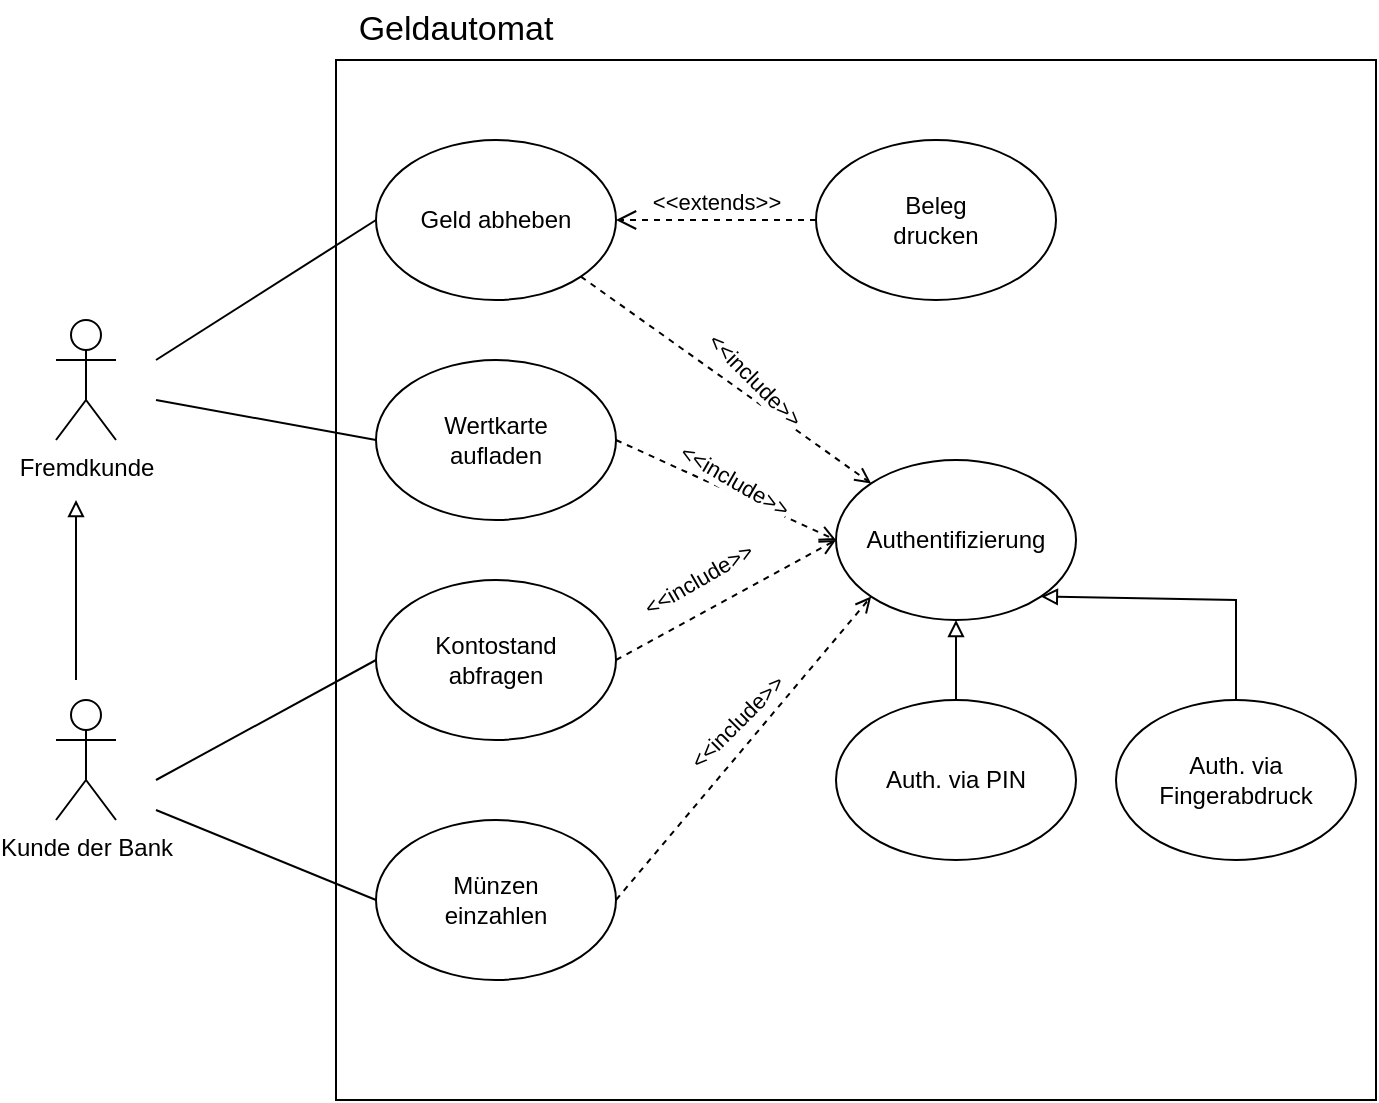 <mxfile version="21.3.6" type="github">
  <diagram name="Page-1" id="gAX0Il3V1zklaxEsGevS">
    <mxGraphModel dx="1434" dy="759" grid="1" gridSize="10" guides="1" tooltips="1" connect="1" arrows="1" fold="1" page="1" pageScale="1" pageWidth="1169" pageHeight="1654" math="0" shadow="0">
      <root>
        <mxCell id="0" />
        <mxCell id="1" parent="0" />
        <mxCell id="dHnmzTekAXNQmGNRK_qX-1" value="Kunde der Bank" style="shape=umlActor;verticalLabelPosition=bottom;verticalAlign=top;html=1;outlineConnect=0;" vertex="1" parent="1">
          <mxGeometry x="70" y="470" width="30" height="60" as="geometry" />
        </mxCell>
        <mxCell id="dHnmzTekAXNQmGNRK_qX-4" value="" style="whiteSpace=wrap;html=1;aspect=fixed;" vertex="1" parent="1">
          <mxGeometry x="210" y="150" width="520" height="520" as="geometry" />
        </mxCell>
        <mxCell id="dHnmzTekAXNQmGNRK_qX-5" value="&lt;font style=&quot;font-size: 17px;&quot;&gt;Geldautomat&lt;/font&gt;" style="text;html=1;strokeColor=none;fillColor=none;align=center;verticalAlign=middle;whiteSpace=wrap;rounded=0;" vertex="1" parent="1">
          <mxGeometry x="240" y="120" width="60" height="30" as="geometry" />
        </mxCell>
        <mxCell id="dHnmzTekAXNQmGNRK_qX-6" value="Geld abheben" style="ellipse;whiteSpace=wrap;html=1;" vertex="1" parent="1">
          <mxGeometry x="230" y="190" width="120" height="80" as="geometry" />
        </mxCell>
        <mxCell id="dHnmzTekAXNQmGNRK_qX-7" value="&lt;div&gt;Wertkarte&lt;/div&gt;&lt;div&gt;aufladen&lt;br&gt;&lt;/div&gt;" style="ellipse;whiteSpace=wrap;html=1;" vertex="1" parent="1">
          <mxGeometry x="230" y="300" width="120" height="80" as="geometry" />
        </mxCell>
        <mxCell id="dHnmzTekAXNQmGNRK_qX-8" value="&lt;div&gt;Kontostand&lt;/div&gt;&lt;div&gt;abfragen&lt;br&gt;&lt;/div&gt;" style="ellipse;whiteSpace=wrap;html=1;" vertex="1" parent="1">
          <mxGeometry x="230" y="410" width="120" height="80" as="geometry" />
        </mxCell>
        <mxCell id="dHnmzTekAXNQmGNRK_qX-9" value="&lt;div&gt;Münzen&lt;/div&gt;&lt;div&gt;einzahlen&lt;br&gt;&lt;/div&gt;" style="ellipse;whiteSpace=wrap;html=1;" vertex="1" parent="1">
          <mxGeometry x="230" y="530" width="120" height="80" as="geometry" />
        </mxCell>
        <mxCell id="dHnmzTekAXNQmGNRK_qX-10" value="&lt;div&gt;Beleg&lt;/div&gt;&lt;div&gt;drucken&lt;br&gt;&lt;/div&gt;" style="ellipse;whiteSpace=wrap;html=1;" vertex="1" parent="1">
          <mxGeometry x="450" y="190" width="120" height="80" as="geometry" />
        </mxCell>
        <mxCell id="dHnmzTekAXNQmGNRK_qX-12" value="&amp;lt;&amp;lt;extends&amp;gt;&amp;gt;" style="html=1;verticalAlign=bottom;endArrow=open;dashed=1;endSize=8;edgeStyle=elbowEdgeStyle;elbow=vertical;curved=0;rounded=0;entryX=1;entryY=0.5;entryDx=0;entryDy=0;exitX=0;exitY=0.5;exitDx=0;exitDy=0;" edge="1" parent="1" source="dHnmzTekAXNQmGNRK_qX-10" target="dHnmzTekAXNQmGNRK_qX-6">
          <mxGeometry x="0.006" relative="1" as="geometry">
            <mxPoint x="520" y="340" as="sourcePoint" />
            <mxPoint x="440" y="340" as="targetPoint" />
            <mxPoint as="offset" />
          </mxGeometry>
        </mxCell>
        <mxCell id="dHnmzTekAXNQmGNRK_qX-16" value="" style="endArrow=none;html=1;rounded=0;entryX=0;entryY=0.5;entryDx=0;entryDy=0;" edge="1" parent="1" target="dHnmzTekAXNQmGNRK_qX-8">
          <mxGeometry width="50" height="50" relative="1" as="geometry">
            <mxPoint x="120" y="510" as="sourcePoint" />
            <mxPoint x="170" y="460" as="targetPoint" />
          </mxGeometry>
        </mxCell>
        <mxCell id="dHnmzTekAXNQmGNRK_qX-17" value="" style="endArrow=none;html=1;rounded=0;entryX=0;entryY=0.5;entryDx=0;entryDy=0;" edge="1" parent="1" target="dHnmzTekAXNQmGNRK_qX-9">
          <mxGeometry width="50" height="50" relative="1" as="geometry">
            <mxPoint x="120" y="525" as="sourcePoint" />
            <mxPoint x="170" y="475" as="targetPoint" />
          </mxGeometry>
        </mxCell>
        <mxCell id="dHnmzTekAXNQmGNRK_qX-18" value="Authentifizierung" style="ellipse;whiteSpace=wrap;html=1;" vertex="1" parent="1">
          <mxGeometry x="460" y="350" width="120" height="80" as="geometry" />
        </mxCell>
        <mxCell id="dHnmzTekAXNQmGNRK_qX-23" value="" style="endArrow=open;html=1;rounded=0;exitX=1;exitY=0.5;exitDx=0;exitDy=0;entryX=0;entryY=1;entryDx=0;entryDy=0;dashed=1;endFill=0;" edge="1" parent="1" source="dHnmzTekAXNQmGNRK_qX-9" target="dHnmzTekAXNQmGNRK_qX-18">
          <mxGeometry width="50" height="50" relative="1" as="geometry">
            <mxPoint x="380" y="570" as="sourcePoint" />
            <mxPoint x="430" y="520" as="targetPoint" />
          </mxGeometry>
        </mxCell>
        <mxCell id="dHnmzTekAXNQmGNRK_qX-24" value="&lt;div&gt;&amp;lt;&amp;lt;include&amp;gt;&amp;gt;&lt;/div&gt;" style="edgeLabel;html=1;align=center;verticalAlign=middle;resizable=0;points=[];rotation=-45;" vertex="1" connectable="0" parent="dHnmzTekAXNQmGNRK_qX-23">
          <mxGeometry x="0.601" relative="1" as="geometry">
            <mxPoint x="-42" y="32" as="offset" />
          </mxGeometry>
        </mxCell>
        <mxCell id="dHnmzTekAXNQmGNRK_qX-25" value="" style="endArrow=open;html=1;rounded=0;exitX=1;exitY=1;exitDx=0;exitDy=0;entryX=0;entryY=0;entryDx=0;entryDy=0;dashed=1;endFill=0;" edge="1" parent="1" source="dHnmzTekAXNQmGNRK_qX-6" target="dHnmzTekAXNQmGNRK_qX-18">
          <mxGeometry width="50" height="50" relative="1" as="geometry">
            <mxPoint x="322" y="482" as="sourcePoint" />
            <mxPoint x="450" y="330" as="targetPoint" />
          </mxGeometry>
        </mxCell>
        <mxCell id="dHnmzTekAXNQmGNRK_qX-26" value="&lt;div&gt;&amp;lt;&amp;lt;include&amp;gt;&amp;gt;&lt;/div&gt;" style="edgeLabel;html=1;align=center;verticalAlign=middle;resizable=0;points=[];rotation=45;" vertex="1" connectable="0" parent="dHnmzTekAXNQmGNRK_qX-25">
          <mxGeometry x="0.601" relative="1" as="geometry">
            <mxPoint x="-29" y="-31" as="offset" />
          </mxGeometry>
        </mxCell>
        <mxCell id="dHnmzTekAXNQmGNRK_qX-27" value="Auth. via PIN" style="ellipse;whiteSpace=wrap;html=1;" vertex="1" parent="1">
          <mxGeometry x="460" y="470" width="120" height="80" as="geometry" />
        </mxCell>
        <mxCell id="dHnmzTekAXNQmGNRK_qX-28" value="&lt;div&gt;Auth. via&lt;/div&gt;&lt;div&gt;Fingerabdruck&lt;br&gt;&lt;/div&gt;" style="ellipse;whiteSpace=wrap;html=1;" vertex="1" parent="1">
          <mxGeometry x="600" y="470" width="120" height="80" as="geometry" />
        </mxCell>
        <mxCell id="dHnmzTekAXNQmGNRK_qX-29" value="" style="endArrow=block;html=1;rounded=0;entryX=0.5;entryY=1;entryDx=0;entryDy=0;exitX=0.5;exitY=0;exitDx=0;exitDy=0;endFill=0;" edge="1" parent="1" source="dHnmzTekAXNQmGNRK_qX-27" target="dHnmzTekAXNQmGNRK_qX-18">
          <mxGeometry width="50" height="50" relative="1" as="geometry">
            <mxPoint x="400" y="400" as="sourcePoint" />
            <mxPoint x="450" y="350" as="targetPoint" />
          </mxGeometry>
        </mxCell>
        <mxCell id="dHnmzTekAXNQmGNRK_qX-30" value="" style="endArrow=block;html=1;rounded=0;exitX=0.5;exitY=0;exitDx=0;exitDy=0;entryX=1;entryY=1;entryDx=0;entryDy=0;endFill=0;" edge="1" parent="1" source="dHnmzTekAXNQmGNRK_qX-28" target="dHnmzTekAXNQmGNRK_qX-18">
          <mxGeometry width="50" height="50" relative="1" as="geometry">
            <mxPoint x="400" y="400" as="sourcePoint" />
            <mxPoint x="450" y="350" as="targetPoint" />
            <Array as="points">
              <mxPoint x="660" y="420" />
            </Array>
          </mxGeometry>
        </mxCell>
        <mxCell id="dHnmzTekAXNQmGNRK_qX-31" value="Fremdkunde" style="shape=umlActor;verticalLabelPosition=bottom;verticalAlign=top;html=1;outlineConnect=0;" vertex="1" parent="1">
          <mxGeometry x="70" y="280" width="30" height="60" as="geometry" />
        </mxCell>
        <mxCell id="dHnmzTekAXNQmGNRK_qX-32" value="" style="endArrow=none;html=1;rounded=0;exitX=0;exitY=0.5;exitDx=0;exitDy=0;" edge="1" parent="1" source="dHnmzTekAXNQmGNRK_qX-6">
          <mxGeometry width="50" height="50" relative="1" as="geometry">
            <mxPoint x="400" y="420" as="sourcePoint" />
            <mxPoint x="120" y="300" as="targetPoint" />
          </mxGeometry>
        </mxCell>
        <mxCell id="dHnmzTekAXNQmGNRK_qX-33" value="" style="endArrow=none;html=1;rounded=0;exitX=0;exitY=0.5;exitDx=0;exitDy=0;" edge="1" parent="1" source="dHnmzTekAXNQmGNRK_qX-7">
          <mxGeometry width="50" height="50" relative="1" as="geometry">
            <mxPoint x="240" y="240" as="sourcePoint" />
            <mxPoint x="120" y="320" as="targetPoint" />
          </mxGeometry>
        </mxCell>
        <mxCell id="dHnmzTekAXNQmGNRK_qX-34" value="" style="endArrow=block;html=1;rounded=0;endFill=0;" edge="1" parent="1">
          <mxGeometry width="50" height="50" relative="1" as="geometry">
            <mxPoint x="80" y="460" as="sourcePoint" />
            <mxPoint x="80" y="370" as="targetPoint" />
          </mxGeometry>
        </mxCell>
        <mxCell id="dHnmzTekAXNQmGNRK_qX-37" value="" style="endArrow=open;html=1;rounded=0;exitX=1;exitY=0.5;exitDx=0;exitDy=0;entryX=0;entryY=0.5;entryDx=0;entryDy=0;dashed=1;endFill=0;" edge="1" parent="1" source="dHnmzTekAXNQmGNRK_qX-7" target="dHnmzTekAXNQmGNRK_qX-18">
          <mxGeometry width="50" height="50" relative="1" as="geometry">
            <mxPoint x="360" y="366" as="sourcePoint" />
            <mxPoint x="506" y="470" as="targetPoint" />
          </mxGeometry>
        </mxCell>
        <mxCell id="dHnmzTekAXNQmGNRK_qX-38" value="&lt;div&gt;&amp;lt;&amp;lt;include&amp;gt;&amp;gt;&lt;/div&gt;" style="edgeLabel;html=1;align=center;verticalAlign=middle;resizable=0;points=[];rotation=30;" vertex="1" connectable="0" parent="dHnmzTekAXNQmGNRK_qX-37">
          <mxGeometry x="0.601" relative="1" as="geometry">
            <mxPoint x="-29" y="-20" as="offset" />
          </mxGeometry>
        </mxCell>
        <mxCell id="dHnmzTekAXNQmGNRK_qX-39" value="" style="endArrow=open;html=1;rounded=0;exitX=1;exitY=0.5;exitDx=0;exitDy=0;entryX=0;entryY=0.5;entryDx=0;entryDy=0;dashed=1;endFill=0;" edge="1" parent="1" target="dHnmzTekAXNQmGNRK_qX-18">
          <mxGeometry width="50" height="50" relative="1" as="geometry">
            <mxPoint x="350" y="450" as="sourcePoint" />
            <mxPoint x="460" y="500" as="targetPoint" />
          </mxGeometry>
        </mxCell>
        <mxCell id="dHnmzTekAXNQmGNRK_qX-40" value="&lt;div&gt;&amp;lt;&amp;lt;include&amp;gt;&amp;gt;&lt;/div&gt;" style="edgeLabel;html=1;align=center;verticalAlign=middle;resizable=0;points=[];rotation=-30;" vertex="1" connectable="0" parent="dHnmzTekAXNQmGNRK_qX-39">
          <mxGeometry x="0.601" relative="1" as="geometry">
            <mxPoint x="-48" y="8" as="offset" />
          </mxGeometry>
        </mxCell>
      </root>
    </mxGraphModel>
  </diagram>
</mxfile>
